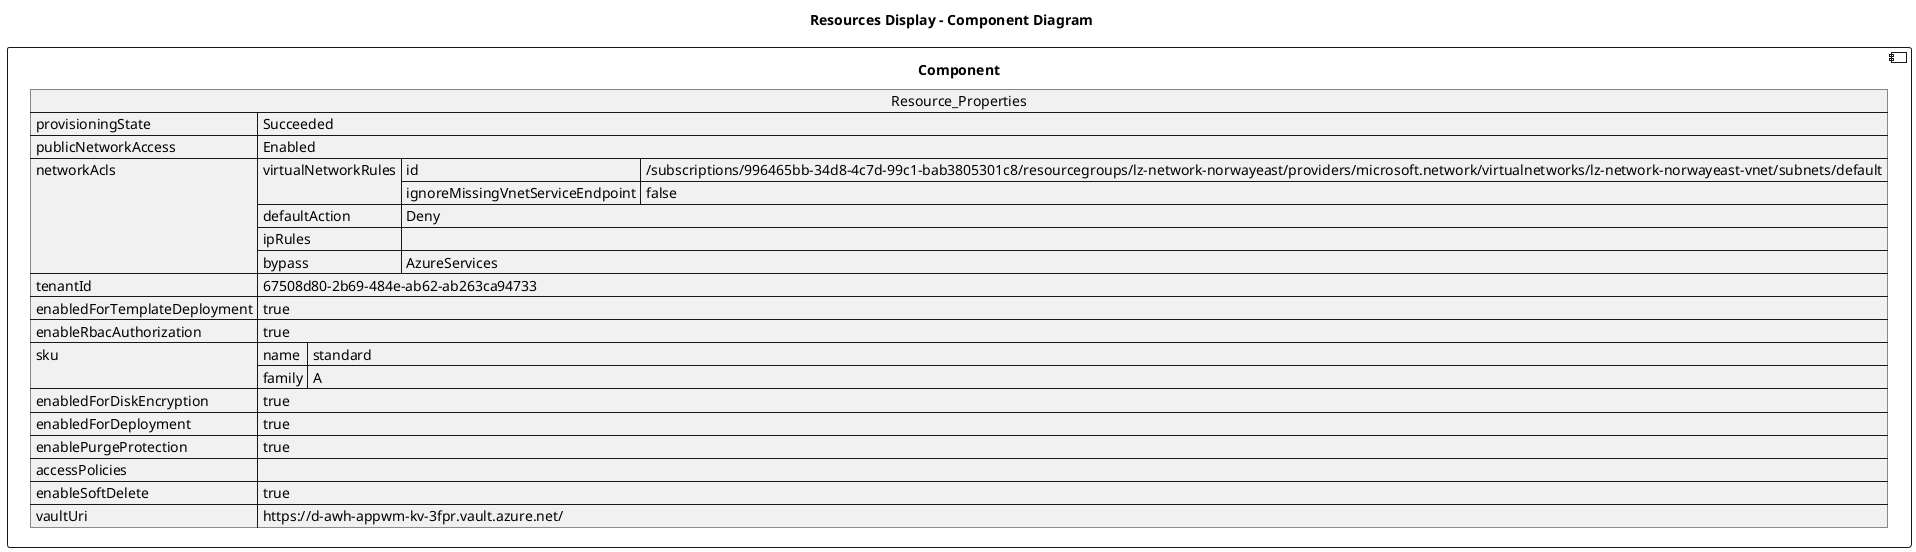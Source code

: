 @startuml

title Resources Display - Component Diagram

component Component {

json  Resource_Properties {
  "provisioningState": "Succeeded",
  "publicNetworkAccess": "Enabled",
  "networkAcls": {
    "virtualNetworkRules": [
      {
        "id": "/subscriptions/996465bb-34d8-4c7d-99c1-bab3805301c8/resourcegroups/lz-network-norwayeast/providers/microsoft.network/virtualnetworks/lz-network-norwayeast-vnet/subnets/default",
        "ignoreMissingVnetServiceEndpoint": false
      }
    ],
    "defaultAction": "Deny",
    "ipRules": [],
    "bypass": "AzureServices"
  },
  "tenantId": "67508d80-2b69-484e-ab62-ab263ca94733",
  "enabledForTemplateDeployment": true,
  "enableRbacAuthorization": true,
  "sku": {
    "name": "standard",
    "family": "A"
  },
  "enabledForDiskEncryption": true,
  "enabledForDeployment": true,
  "enablePurgeProtection": true,
  "accessPolicies": [],
  "enableSoftDelete": true,
  "vaultUri": "https://d-awh-appwm-kv-3fpr.vault.azure.net/"
}
}
@enduml
